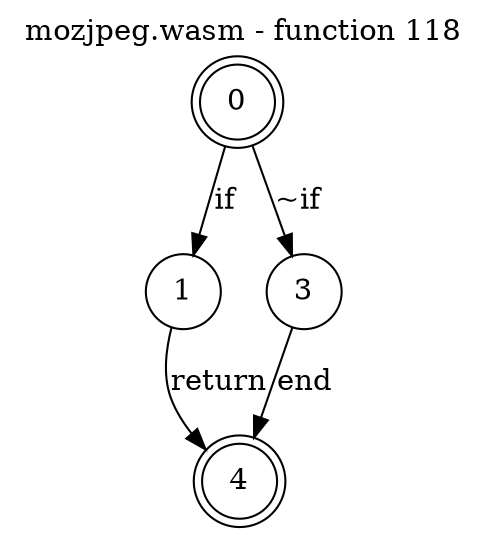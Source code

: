 digraph finite_state_machine {
    label = "mozjpeg.wasm - function 118"
    labelloc =  t
    labelfontsize = 16
    labelfontcolor = black
    labelfontname = "Helvetica"
    node [shape = doublecircle]; 0 4;
    node [shape = circle];
    0 -> 1[label="if"];
    0 -> 3[label="~if"];
    1 -> 4[label="return"];
    3 -> 4[label="end"];
}
